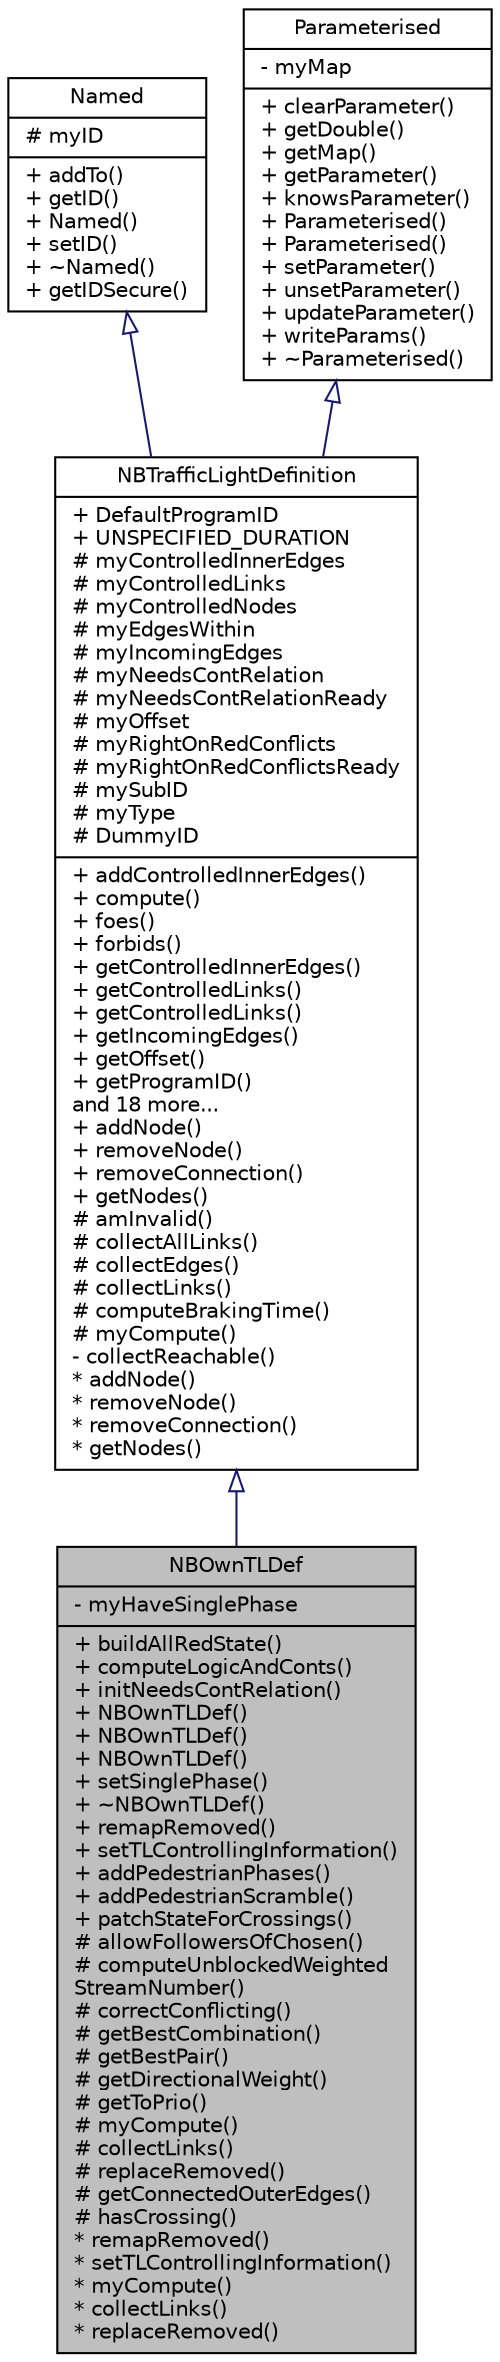 digraph "NBOwnTLDef"
{
  edge [fontname="Helvetica",fontsize="10",labelfontname="Helvetica",labelfontsize="10"];
  node [fontname="Helvetica",fontsize="10",shape=record];
  Node0 [label="{NBOwnTLDef\n|- myHaveSinglePhase\l|+ buildAllRedState()\l+ computeLogicAndConts()\l+ initNeedsContRelation()\l+ NBOwnTLDef()\l+ NBOwnTLDef()\l+ NBOwnTLDef()\l+ setSinglePhase()\l+ ~NBOwnTLDef()\l+ remapRemoved()\l+ setTLControllingInformation()\l+ addPedestrianPhases()\l+ addPedestrianScramble()\l+ patchStateForCrossings()\l# allowFollowersOfChosen()\l# computeUnblockedWeighted\lStreamNumber()\l# correctConflicting()\l# getBestCombination()\l# getBestPair()\l# getDirectionalWeight()\l# getToPrio()\l# myCompute()\l# collectLinks()\l# replaceRemoved()\l# getConnectedOuterEdges()\l# hasCrossing()\l* remapRemoved()\l* setTLControllingInformation()\l* myCompute()\l* collectLinks()\l* replaceRemoved()\l}",height=0.2,width=0.4,color="black", fillcolor="grey75", style="filled", fontcolor="black"];
  Node1 -> Node0 [dir="back",color="midnightblue",fontsize="10",style="solid",arrowtail="onormal",fontname="Helvetica"];
  Node1 [label="{NBTrafficLightDefinition\n|+ DefaultProgramID\l+ UNSPECIFIED_DURATION\l# myControlledInnerEdges\l# myControlledLinks\l# myControlledNodes\l# myEdgesWithin\l# myIncomingEdges\l# myNeedsContRelation\l# myNeedsContRelationReady\l# myOffset\l# myRightOnRedConflicts\l# myRightOnRedConflictsReady\l# mySubID\l# myType\l# DummyID\l|+ addControlledInnerEdges()\l+ compute()\l+ foes()\l+ forbids()\l+ getControlledInnerEdges()\l+ getControlledLinks()\l+ getControlledLinks()\l+ getIncomingEdges()\l+ getOffset()\l+ getProgramID()\land 18 more...\l+ addNode()\l+ removeNode()\l+ removeConnection()\l+ getNodes()\l# amInvalid()\l# collectAllLinks()\l# collectEdges()\l# collectLinks()\l# computeBrakingTime()\l# myCompute()\l- collectReachable()\l* addNode()\l* removeNode()\l* removeConnection()\l* getNodes()\l}",height=0.2,width=0.4,color="black", fillcolor="white", style="filled",URL="$d3/de8/class_n_b_traffic_light_definition.html",tooltip="The base class for traffic light logic definitions. "];
  Node2 -> Node1 [dir="back",color="midnightblue",fontsize="10",style="solid",arrowtail="onormal",fontname="Helvetica"];
  Node2 [label="{Named\n|# myID\l|+ addTo()\l+ getID()\l+ Named()\l+ setID()\l+ ~Named()\l+ getIDSecure()\l}",height=0.2,width=0.4,color="black", fillcolor="white", style="filled",URL="$d5/dbf/class_named.html",tooltip="Base class for objects which have an id. "];
  Node3 -> Node1 [dir="back",color="midnightblue",fontsize="10",style="solid",arrowtail="onormal",fontname="Helvetica"];
  Node3 [label="{Parameterised\n|- myMap\l|+ clearParameter()\l+ getDouble()\l+ getMap()\l+ getParameter()\l+ knowsParameter()\l+ Parameterised()\l+ Parameterised()\l+ setParameter()\l+ unsetParameter()\l+ updateParameter()\l+ writeParams()\l+ ~Parameterised()\l}",height=0.2,width=0.4,color="black", fillcolor="white", style="filled",URL="$d7/dc7/class_parameterised.html",tooltip="An upper class for objects with additional parameters. "];
}
